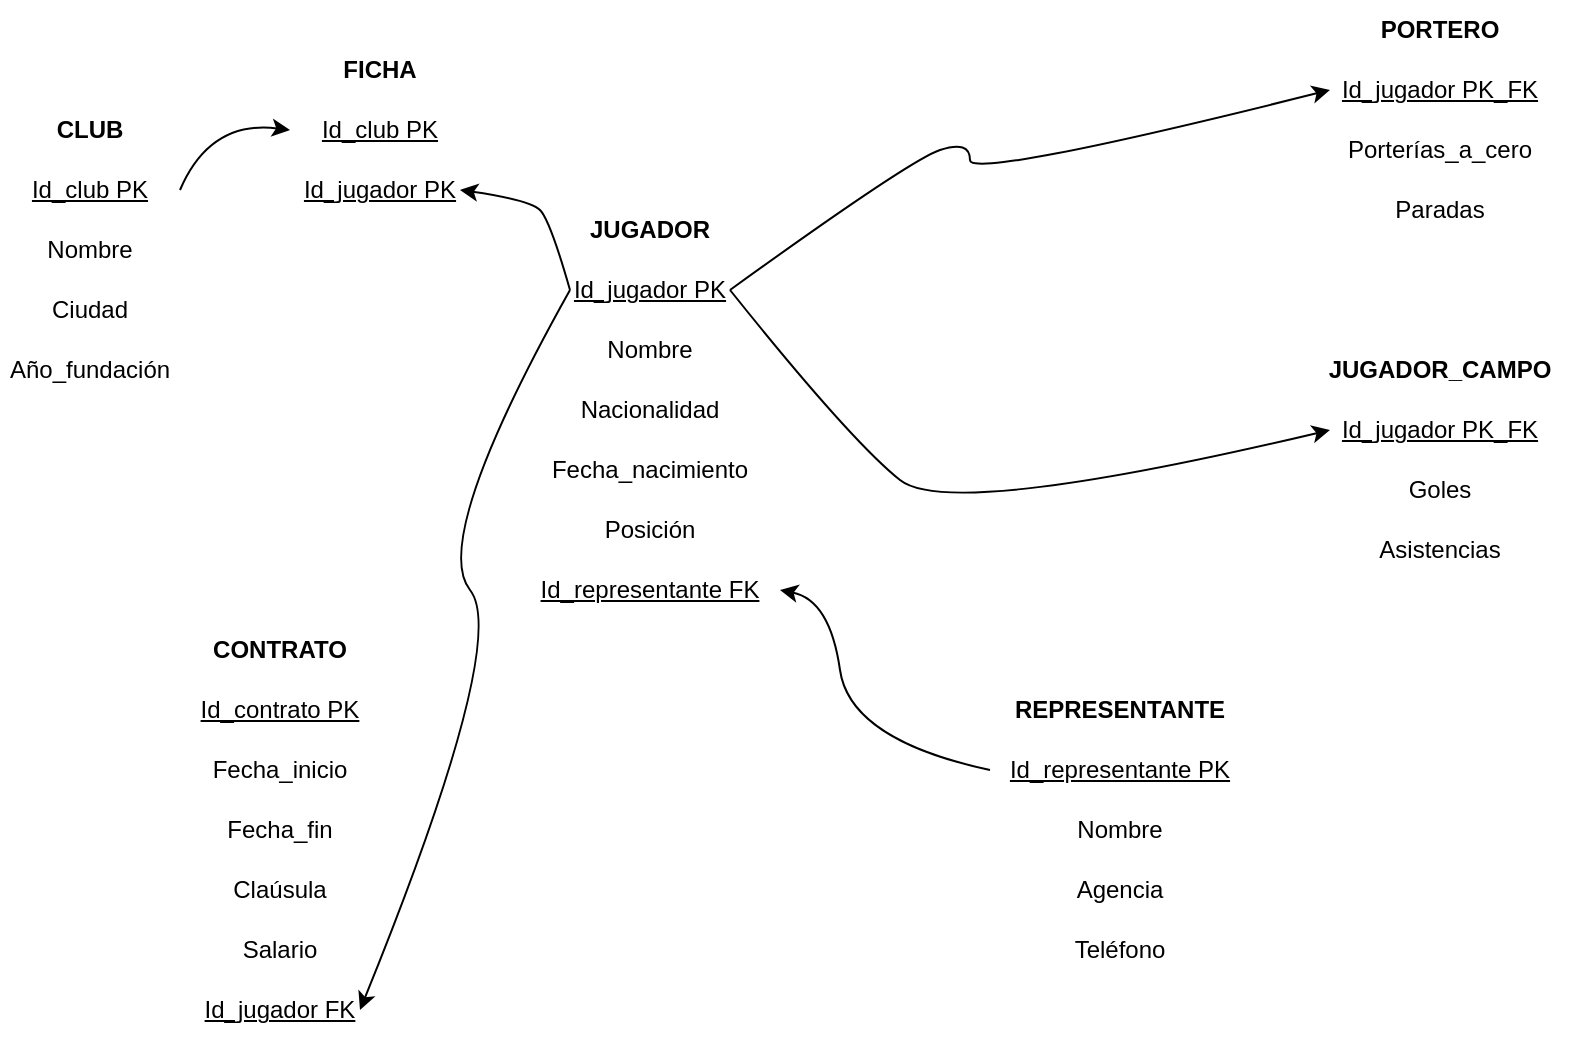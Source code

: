 <mxfile version="26.2.14">
  <diagram name="Page-1" id="ozUpuAQYLjgWSKoEnamO">
    <mxGraphModel dx="1042" dy="1708" grid="1" gridSize="10" guides="1" tooltips="1" connect="1" arrows="1" fold="1" page="1" pageScale="1" pageWidth="850" pageHeight="1100" math="0" shadow="0">
      <root>
        <mxCell id="0" />
        <mxCell id="1" parent="0" />
        <mxCell id="FPDePyUs2Vc0u5BjDdvK-1" value="&lt;b&gt;CLUB&lt;/b&gt;" style="text;html=1;align=center;verticalAlign=middle;whiteSpace=wrap;rounded=0;" vertex="1" parent="1">
          <mxGeometry x="25" y="40" width="70" height="30" as="geometry" />
        </mxCell>
        <mxCell id="FPDePyUs2Vc0u5BjDdvK-2" value="&lt;b&gt;JUGADOR&lt;/b&gt;" style="text;html=1;align=center;verticalAlign=middle;whiteSpace=wrap;rounded=0;" vertex="1" parent="1">
          <mxGeometry x="305" y="90" width="70" height="30" as="geometry" />
        </mxCell>
        <mxCell id="FPDePyUs2Vc0u5BjDdvK-3" value="&lt;b&gt;CONTRATO&lt;/b&gt;" style="text;html=1;align=center;verticalAlign=middle;whiteSpace=wrap;rounded=0;" vertex="1" parent="1">
          <mxGeometry x="120" y="300" width="70" height="30" as="geometry" />
        </mxCell>
        <mxCell id="FPDePyUs2Vc0u5BjDdvK-4" value="&lt;b&gt;REPRESENTANTE&lt;/b&gt;" style="text;html=1;align=center;verticalAlign=middle;whiteSpace=wrap;rounded=0;" vertex="1" parent="1">
          <mxGeometry x="540" y="330" width="70" height="30" as="geometry" />
        </mxCell>
        <mxCell id="FPDePyUs2Vc0u5BjDdvK-5" value="&lt;u&gt;Id_club PK&lt;/u&gt;" style="text;html=1;align=center;verticalAlign=middle;whiteSpace=wrap;rounded=0;" vertex="1" parent="1">
          <mxGeometry x="15" y="70" width="90" height="30" as="geometry" />
        </mxCell>
        <mxCell id="FPDePyUs2Vc0u5BjDdvK-6" value="Ciudad" style="text;html=1;align=center;verticalAlign=middle;whiteSpace=wrap;rounded=0;" vertex="1" parent="1">
          <mxGeometry x="30" y="130" width="60" height="30" as="geometry" />
        </mxCell>
        <mxCell id="FPDePyUs2Vc0u5BjDdvK-11" value="Fecha_nacimiento" style="text;html=1;align=center;verticalAlign=middle;whiteSpace=wrap;rounded=0;" vertex="1" parent="1">
          <mxGeometry x="280" y="210" width="120" height="30" as="geometry" />
        </mxCell>
        <mxCell id="FPDePyUs2Vc0u5BjDdvK-12" value="Nacionalidad" style="text;html=1;align=center;verticalAlign=middle;whiteSpace=wrap;rounded=0;" vertex="1" parent="1">
          <mxGeometry x="310" y="180" width="60" height="30" as="geometry" />
        </mxCell>
        <mxCell id="FPDePyUs2Vc0u5BjDdvK-13" value="Nombre" style="text;html=1;align=center;verticalAlign=middle;whiteSpace=wrap;rounded=0;" vertex="1" parent="1">
          <mxGeometry x="310" y="150" width="60" height="30" as="geometry" />
        </mxCell>
        <mxCell id="FPDePyUs2Vc0u5BjDdvK-14" value="Teléfono" style="text;html=1;align=center;verticalAlign=middle;whiteSpace=wrap;rounded=0;" vertex="1" parent="1">
          <mxGeometry x="545" y="450" width="60" height="30" as="geometry" />
        </mxCell>
        <mxCell id="FPDePyUs2Vc0u5BjDdvK-15" value="Salario" style="text;html=1;align=center;verticalAlign=middle;whiteSpace=wrap;rounded=0;" vertex="1" parent="1">
          <mxGeometry x="125" y="450" width="60" height="30" as="geometry" />
        </mxCell>
        <mxCell id="FPDePyUs2Vc0u5BjDdvK-16" value="Agencia" style="text;html=1;align=center;verticalAlign=middle;whiteSpace=wrap;rounded=0;" vertex="1" parent="1">
          <mxGeometry x="545" y="420" width="60" height="30" as="geometry" />
        </mxCell>
        <mxCell id="FPDePyUs2Vc0u5BjDdvK-17" value="Claúsula" style="text;html=1;align=center;verticalAlign=middle;whiteSpace=wrap;rounded=0;" vertex="1" parent="1">
          <mxGeometry x="125" y="420" width="60" height="30" as="geometry" />
        </mxCell>
        <mxCell id="FPDePyUs2Vc0u5BjDdvK-18" value="Nombre" style="text;html=1;align=center;verticalAlign=middle;whiteSpace=wrap;rounded=0;" vertex="1" parent="1">
          <mxGeometry x="545" y="390" width="60" height="30" as="geometry" />
        </mxCell>
        <mxCell id="FPDePyUs2Vc0u5BjDdvK-19" value="Fecha_inicio" style="text;html=1;align=center;verticalAlign=middle;whiteSpace=wrap;rounded=0;" vertex="1" parent="1">
          <mxGeometry x="115" y="360" width="80" height="30" as="geometry" />
        </mxCell>
        <mxCell id="FPDePyUs2Vc0u5BjDdvK-20" value="&lt;u&gt;Id_jugador PK&lt;/u&gt;" style="text;html=1;align=center;verticalAlign=middle;whiteSpace=wrap;rounded=0;" vertex="1" parent="1">
          <mxGeometry x="300" y="120" width="80" height="30" as="geometry" />
        </mxCell>
        <mxCell id="FPDePyUs2Vc0u5BjDdvK-21" value="&lt;u&gt;Id_representante PK&lt;/u&gt;" style="text;html=1;align=center;verticalAlign=middle;whiteSpace=wrap;rounded=0;" vertex="1" parent="1">
          <mxGeometry x="510" y="360" width="130" height="30" as="geometry" />
        </mxCell>
        <mxCell id="FPDePyUs2Vc0u5BjDdvK-22" value="&lt;u&gt;Id_contrato PK&lt;/u&gt;" style="text;html=1;align=center;verticalAlign=middle;whiteSpace=wrap;rounded=0;" vertex="1" parent="1">
          <mxGeometry x="110" y="330" width="90" height="30" as="geometry" />
        </mxCell>
        <mxCell id="FPDePyUs2Vc0u5BjDdvK-23" value="Año_fundación" style="text;html=1;align=center;verticalAlign=middle;whiteSpace=wrap;rounded=0;" vertex="1" parent="1">
          <mxGeometry x="20" y="160" width="80" height="30" as="geometry" />
        </mxCell>
        <mxCell id="FPDePyUs2Vc0u5BjDdvK-24" value="Nombre" style="text;html=1;align=center;verticalAlign=middle;whiteSpace=wrap;rounded=0;" vertex="1" parent="1">
          <mxGeometry x="30" y="100" width="60" height="30" as="geometry" />
        </mxCell>
        <mxCell id="FPDePyUs2Vc0u5BjDdvK-26" value="Fecha_fin" style="text;html=1;align=center;verticalAlign=middle;whiteSpace=wrap;rounded=0;" vertex="1" parent="1">
          <mxGeometry x="115" y="390" width="80" height="30" as="geometry" />
        </mxCell>
        <mxCell id="FPDePyUs2Vc0u5BjDdvK-28" value="Posición" style="text;html=1;align=center;verticalAlign=middle;whiteSpace=wrap;rounded=0;" vertex="1" parent="1">
          <mxGeometry x="310" y="240" width="60" height="30" as="geometry" />
        </mxCell>
        <mxCell id="FPDePyUs2Vc0u5BjDdvK-32" value="&lt;u&gt;Id_representante FK&lt;/u&gt;" style="text;html=1;align=center;verticalAlign=middle;whiteSpace=wrap;rounded=0;" vertex="1" parent="1">
          <mxGeometry x="275" y="270" width="130" height="30" as="geometry" />
        </mxCell>
        <mxCell id="FPDePyUs2Vc0u5BjDdvK-33" value="&lt;u&gt;Id_jugador FK&lt;/u&gt;" style="text;html=1;align=center;verticalAlign=middle;whiteSpace=wrap;rounded=0;" vertex="1" parent="1">
          <mxGeometry x="115" y="480" width="80" height="30" as="geometry" />
        </mxCell>
        <mxCell id="FPDePyUs2Vc0u5BjDdvK-36" value="&lt;b&gt;PORTERO&lt;/b&gt;" style="text;html=1;align=center;verticalAlign=middle;whiteSpace=wrap;rounded=0;" vertex="1" parent="1">
          <mxGeometry x="700" y="-10" width="70" height="30" as="geometry" />
        </mxCell>
        <mxCell id="FPDePyUs2Vc0u5BjDdvK-37" value="&lt;b&gt;JUGADOR_CAMPO&lt;/b&gt;" style="text;html=1;align=center;verticalAlign=middle;whiteSpace=wrap;rounded=0;" vertex="1" parent="1">
          <mxGeometry x="670" y="160" width="130" height="30" as="geometry" />
        </mxCell>
        <mxCell id="FPDePyUs2Vc0u5BjDdvK-41" value="&lt;u&gt;Id_jugador PK_FK&lt;/u&gt;" style="text;html=1;align=center;verticalAlign=middle;whiteSpace=wrap;rounded=0;" vertex="1" parent="1">
          <mxGeometry x="680" y="20" width="110" height="30" as="geometry" />
        </mxCell>
        <mxCell id="FPDePyUs2Vc0u5BjDdvK-42" value="&lt;u&gt;Id_jugador PK_FK&lt;/u&gt;" style="text;html=1;align=center;verticalAlign=middle;whiteSpace=wrap;rounded=0;" vertex="1" parent="1">
          <mxGeometry x="680" y="190" width="110" height="30" as="geometry" />
        </mxCell>
        <mxCell id="FPDePyUs2Vc0u5BjDdvK-43" value="Porterías_a_cero" style="text;html=1;align=center;verticalAlign=middle;whiteSpace=wrap;rounded=0;" vertex="1" parent="1">
          <mxGeometry x="680" y="50" width="110" height="30" as="geometry" />
        </mxCell>
        <mxCell id="FPDePyUs2Vc0u5BjDdvK-44" value="Paradas" style="text;html=1;align=center;verticalAlign=middle;whiteSpace=wrap;rounded=0;" vertex="1" parent="1">
          <mxGeometry x="705" y="80" width="60" height="30" as="geometry" />
        </mxCell>
        <mxCell id="FPDePyUs2Vc0u5BjDdvK-45" value="Goles" style="text;html=1;align=center;verticalAlign=middle;whiteSpace=wrap;rounded=0;" vertex="1" parent="1">
          <mxGeometry x="705" y="220" width="60" height="30" as="geometry" />
        </mxCell>
        <mxCell id="FPDePyUs2Vc0u5BjDdvK-46" value="Asistencias" style="text;html=1;align=center;verticalAlign=middle;whiteSpace=wrap;rounded=0;" vertex="1" parent="1">
          <mxGeometry x="705" y="250" width="60" height="30" as="geometry" />
        </mxCell>
        <mxCell id="FPDePyUs2Vc0u5BjDdvK-47" value="" style="curved=1;endArrow=classic;html=1;rounded=0;exitX=1;exitY=0.5;exitDx=0;exitDy=0;entryX=0;entryY=0.5;entryDx=0;entryDy=0;" edge="1" parent="1" source="FPDePyUs2Vc0u5BjDdvK-20" target="FPDePyUs2Vc0u5BjDdvK-41">
          <mxGeometry width="50" height="50" relative="1" as="geometry">
            <mxPoint x="400" y="310" as="sourcePoint" />
            <mxPoint x="450" y="260" as="targetPoint" />
            <Array as="points">
              <mxPoint x="470" y="70" />
              <mxPoint x="500" y="60" />
              <mxPoint x="500" y="80" />
            </Array>
          </mxGeometry>
        </mxCell>
        <mxCell id="FPDePyUs2Vc0u5BjDdvK-49" value="" style="curved=1;endArrow=classic;html=1;rounded=0;exitX=1;exitY=0.5;exitDx=0;exitDy=0;entryX=0;entryY=0.5;entryDx=0;entryDy=0;" edge="1" parent="1" source="FPDePyUs2Vc0u5BjDdvK-20" target="FPDePyUs2Vc0u5BjDdvK-42">
          <mxGeometry width="50" height="50" relative="1" as="geometry">
            <mxPoint x="400" y="310" as="sourcePoint" />
            <mxPoint x="450" y="260" as="targetPoint" />
            <Array as="points">
              <mxPoint x="440" y="210" />
              <mxPoint x="490" y="250" />
            </Array>
          </mxGeometry>
        </mxCell>
        <mxCell id="FPDePyUs2Vc0u5BjDdvK-52" value="" style="curved=1;endArrow=classic;html=1;rounded=0;exitX=0;exitY=0.5;exitDx=0;exitDy=0;entryX=1;entryY=0.5;entryDx=0;entryDy=0;" edge="1" parent="1" source="FPDePyUs2Vc0u5BjDdvK-21" target="FPDePyUs2Vc0u5BjDdvK-32">
          <mxGeometry width="50" height="50" relative="1" as="geometry">
            <mxPoint x="400" y="310" as="sourcePoint" />
            <mxPoint x="400" y="340" as="targetPoint" />
            <Array as="points">
              <mxPoint x="440" y="360" />
              <mxPoint x="430" y="290" />
            </Array>
          </mxGeometry>
        </mxCell>
        <mxCell id="FPDePyUs2Vc0u5BjDdvK-53" value="&lt;b&gt;FICHA&lt;/b&gt;" style="text;html=1;align=center;verticalAlign=middle;whiteSpace=wrap;rounded=0;" vertex="1" parent="1">
          <mxGeometry x="170" y="10" width="70" height="30" as="geometry" />
        </mxCell>
        <mxCell id="FPDePyUs2Vc0u5BjDdvK-54" value="&lt;u&gt;Id_club PK&lt;/u&gt;" style="text;html=1;align=center;verticalAlign=middle;whiteSpace=wrap;rounded=0;" vertex="1" parent="1">
          <mxGeometry x="160" y="40" width="90" height="30" as="geometry" />
        </mxCell>
        <mxCell id="FPDePyUs2Vc0u5BjDdvK-56" value="&lt;u&gt;Id_jugador PK&lt;/u&gt;" style="text;html=1;align=center;verticalAlign=middle;whiteSpace=wrap;rounded=0;" vertex="1" parent="1">
          <mxGeometry x="165" y="70" width="80" height="30" as="geometry" />
        </mxCell>
        <mxCell id="FPDePyUs2Vc0u5BjDdvK-57" value="" style="curved=1;endArrow=classic;html=1;rounded=0;exitX=1;exitY=0.5;exitDx=0;exitDy=0;entryX=0;entryY=0.5;entryDx=0;entryDy=0;" edge="1" parent="1" source="FPDePyUs2Vc0u5BjDdvK-5" target="FPDePyUs2Vc0u5BjDdvK-54">
          <mxGeometry width="50" height="50" relative="1" as="geometry">
            <mxPoint x="400" y="310" as="sourcePoint" />
            <mxPoint x="450" y="260" as="targetPoint" />
            <Array as="points">
              <mxPoint x="120" y="50" />
            </Array>
          </mxGeometry>
        </mxCell>
        <mxCell id="FPDePyUs2Vc0u5BjDdvK-58" value="" style="curved=1;endArrow=classic;html=1;rounded=0;entryX=1;entryY=0.5;entryDx=0;entryDy=0;exitX=0;exitY=0.5;exitDx=0;exitDy=0;" edge="1" parent="1" source="FPDePyUs2Vc0u5BjDdvK-20" target="FPDePyUs2Vc0u5BjDdvK-56">
          <mxGeometry width="50" height="50" relative="1" as="geometry">
            <mxPoint x="400" y="310" as="sourcePoint" />
            <mxPoint x="450" y="260" as="targetPoint" />
            <Array as="points">
              <mxPoint x="290" y="100" />
              <mxPoint x="280" y="90" />
            </Array>
          </mxGeometry>
        </mxCell>
        <mxCell id="FPDePyUs2Vc0u5BjDdvK-59" value="" style="curved=1;endArrow=classic;html=1;rounded=0;exitX=0;exitY=0.5;exitDx=0;exitDy=0;entryX=1;entryY=0.5;entryDx=0;entryDy=0;" edge="1" parent="1" source="FPDePyUs2Vc0u5BjDdvK-20" target="FPDePyUs2Vc0u5BjDdvK-33">
          <mxGeometry width="50" height="50" relative="1" as="geometry">
            <mxPoint x="400" y="310" as="sourcePoint" />
            <mxPoint x="450" y="260" as="targetPoint" />
            <Array as="points">
              <mxPoint x="230" y="260" />
              <mxPoint x="270" y="310" />
            </Array>
          </mxGeometry>
        </mxCell>
      </root>
    </mxGraphModel>
  </diagram>
</mxfile>
